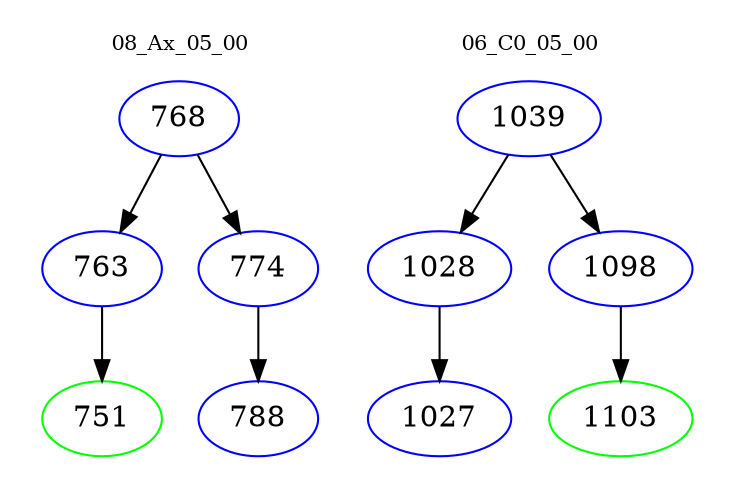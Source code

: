 digraph{
subgraph cluster_0 {
color = white
label = "08_Ax_05_00";
fontsize=10;
T0_768 [label="768", color="blue"]
T0_768 -> T0_763 [color="black"]
T0_763 [label="763", color="blue"]
T0_763 -> T0_751 [color="black"]
T0_751 [label="751", color="green"]
T0_768 -> T0_774 [color="black"]
T0_774 [label="774", color="blue"]
T0_774 -> T0_788 [color="black"]
T0_788 [label="788", color="blue"]
}
subgraph cluster_1 {
color = white
label = "06_C0_05_00";
fontsize=10;
T1_1039 [label="1039", color="blue"]
T1_1039 -> T1_1028 [color="black"]
T1_1028 [label="1028", color="blue"]
T1_1028 -> T1_1027 [color="black"]
T1_1027 [label="1027", color="blue"]
T1_1039 -> T1_1098 [color="black"]
T1_1098 [label="1098", color="blue"]
T1_1098 -> T1_1103 [color="black"]
T1_1103 [label="1103", color="green"]
}
}
